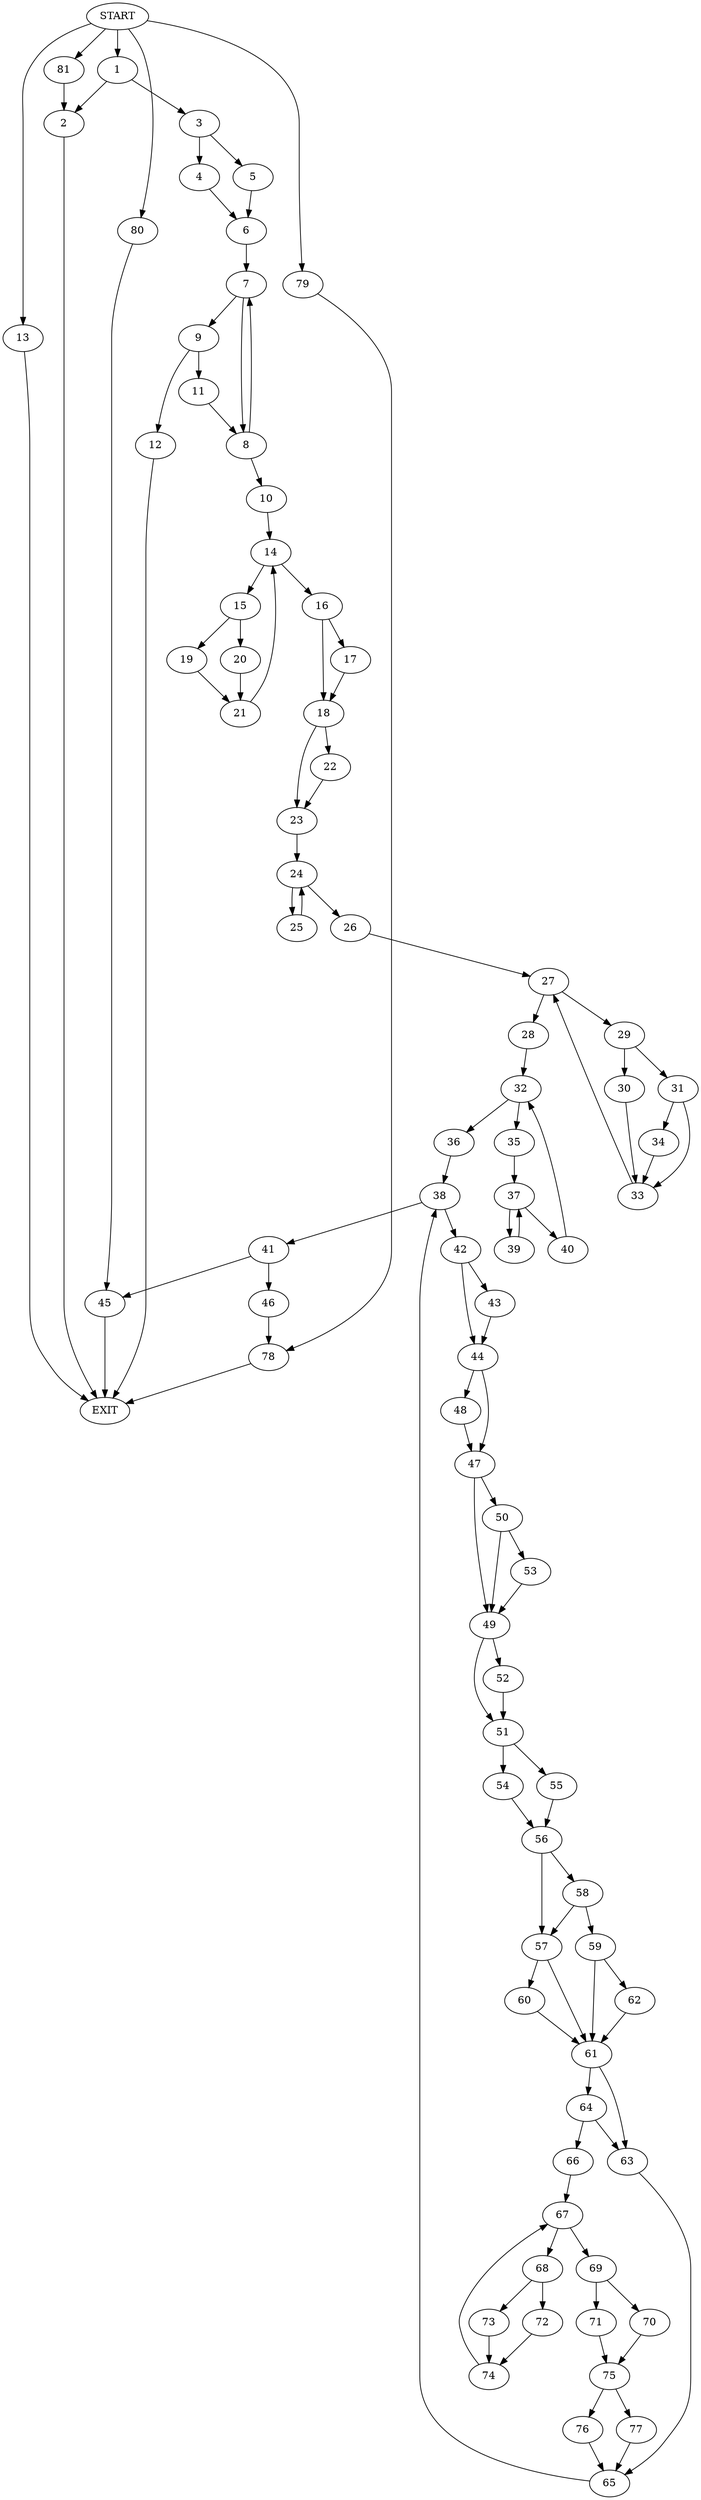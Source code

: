digraph {
0 [label="START"]
82 [label="EXIT"]
0 -> 1
1 -> 2
1 -> 3
2 -> 82
3 -> 4
3 -> 5
5 -> 6
4 -> 6
6 -> 7
7 -> 8
7 -> 9
8 -> 10
8 -> 7
9 -> 11
9 -> 12
11 -> 8
12 -> 82
0 -> 13
13 -> 82
10 -> 14
14 -> 15
14 -> 16
16 -> 17
16 -> 18
15 -> 19
15 -> 20
20 -> 21
19 -> 21
21 -> 14
17 -> 18
18 -> 22
18 -> 23
22 -> 23
23 -> 24
24 -> 25
24 -> 26
26 -> 27
25 -> 24
27 -> 28
27 -> 29
29 -> 30
29 -> 31
28 -> 32
30 -> 33
31 -> 33
31 -> 34
34 -> 33
33 -> 27
32 -> 35
32 -> 36
35 -> 37
36 -> 38
37 -> 39
37 -> 40
39 -> 37
40 -> 32
38 -> 41
38 -> 42
42 -> 43
42 -> 44
41 -> 45
41 -> 46
44 -> 47
44 -> 48
43 -> 44
48 -> 47
47 -> 49
47 -> 50
49 -> 51
49 -> 52
50 -> 49
50 -> 53
53 -> 49
52 -> 51
51 -> 54
51 -> 55
54 -> 56
55 -> 56
56 -> 57
56 -> 58
58 -> 59
58 -> 57
57 -> 60
57 -> 61
59 -> 62
59 -> 61
62 -> 61
61 -> 63
61 -> 64
60 -> 61
63 -> 65
64 -> 63
64 -> 66
66 -> 67
67 -> 68
67 -> 69
69 -> 70
69 -> 71
68 -> 72
68 -> 73
72 -> 74
73 -> 74
74 -> 67
71 -> 75
70 -> 75
75 -> 76
75 -> 77
77 -> 65
76 -> 65
65 -> 38
45 -> 82
46 -> 78
78 -> 82
0 -> 79
79 -> 78
0 -> 80
80 -> 45
0 -> 81
81 -> 2
}
